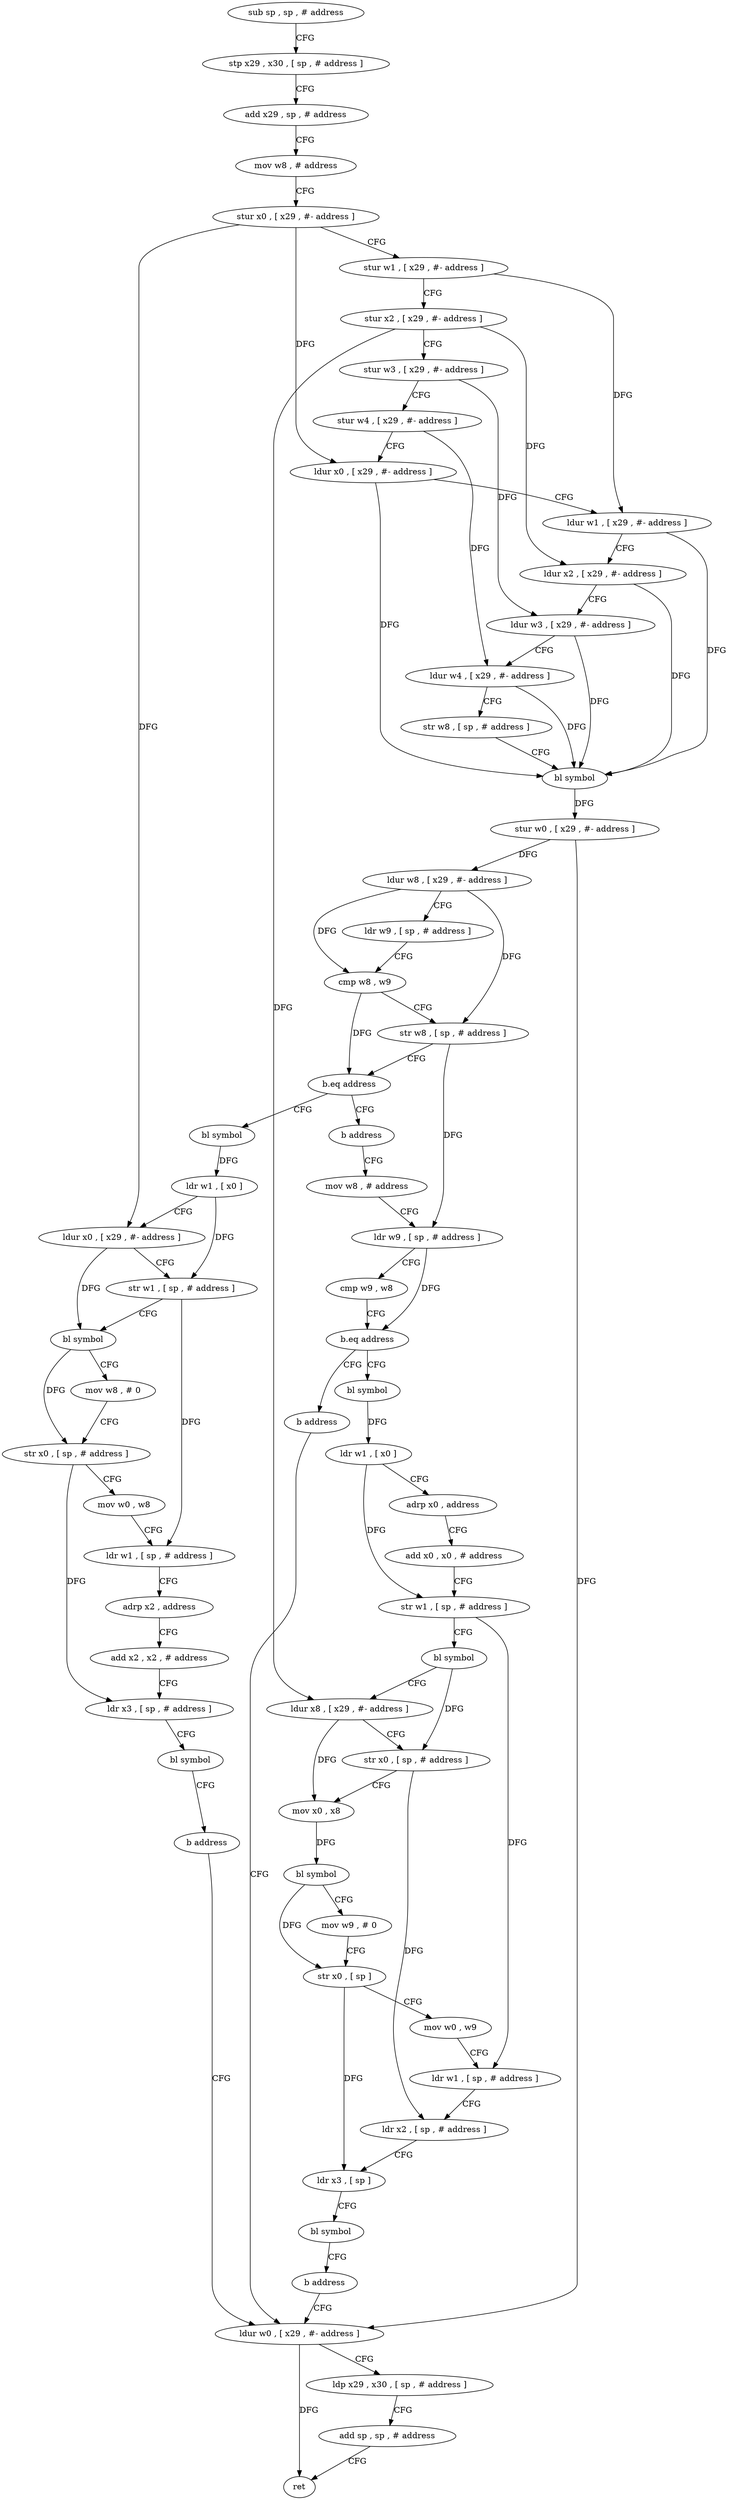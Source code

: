 digraph "func" {
"4245688" [label = "sub sp , sp , # address" ]
"4245692" [label = "stp x29 , x30 , [ sp , # address ]" ]
"4245696" [label = "add x29 , sp , # address" ]
"4245700" [label = "mov w8 , # address" ]
"4245704" [label = "stur x0 , [ x29 , #- address ]" ]
"4245708" [label = "stur w1 , [ x29 , #- address ]" ]
"4245712" [label = "stur x2 , [ x29 , #- address ]" ]
"4245716" [label = "stur w3 , [ x29 , #- address ]" ]
"4245720" [label = "stur w4 , [ x29 , #- address ]" ]
"4245724" [label = "ldur x0 , [ x29 , #- address ]" ]
"4245728" [label = "ldur w1 , [ x29 , #- address ]" ]
"4245732" [label = "ldur x2 , [ x29 , #- address ]" ]
"4245736" [label = "ldur w3 , [ x29 , #- address ]" ]
"4245740" [label = "ldur w4 , [ x29 , #- address ]" ]
"4245744" [label = "str w8 , [ sp , # address ]" ]
"4245748" [label = "bl symbol" ]
"4245752" [label = "stur w0 , [ x29 , #- address ]" ]
"4245756" [label = "ldur w8 , [ x29 , #- address ]" ]
"4245760" [label = "ldr w9 , [ sp , # address ]" ]
"4245764" [label = "cmp w8 , w9" ]
"4245768" [label = "str w8 , [ sp , # address ]" ]
"4245772" [label = "b.eq address" ]
"4245800" [label = "bl symbol" ]
"4245776" [label = "b address" ]
"4245804" [label = "ldr w1 , [ x0 ]" ]
"4245808" [label = "ldur x0 , [ x29 , #- address ]" ]
"4245812" [label = "str w1 , [ sp , # address ]" ]
"4245816" [label = "bl symbol" ]
"4245820" [label = "mov w8 , # 0" ]
"4245824" [label = "str x0 , [ sp , # address ]" ]
"4245828" [label = "mov w0 , w8" ]
"4245832" [label = "ldr w1 , [ sp , # address ]" ]
"4245836" [label = "adrp x2 , address" ]
"4245840" [label = "add x2 , x2 , # address" ]
"4245844" [label = "ldr x3 , [ sp , # address ]" ]
"4245848" [label = "bl symbol" ]
"4245852" [label = "b address" ]
"4245928" [label = "ldur w0 , [ x29 , #- address ]" ]
"4245780" [label = "mov w8 , # address" ]
"4245932" [label = "ldp x29 , x30 , [ sp , # address ]" ]
"4245936" [label = "add sp , sp , # address" ]
"4245940" [label = "ret" ]
"4245784" [label = "ldr w9 , [ sp , # address ]" ]
"4245788" [label = "cmp w9 , w8" ]
"4245792" [label = "b.eq address" ]
"4245856" [label = "bl symbol" ]
"4245796" [label = "b address" ]
"4245860" [label = "ldr w1 , [ x0 ]" ]
"4245864" [label = "adrp x0 , address" ]
"4245868" [label = "add x0 , x0 , # address" ]
"4245872" [label = "str w1 , [ sp , # address ]" ]
"4245876" [label = "bl symbol" ]
"4245880" [label = "ldur x8 , [ x29 , #- address ]" ]
"4245884" [label = "str x0 , [ sp , # address ]" ]
"4245888" [label = "mov x0 , x8" ]
"4245892" [label = "bl symbol" ]
"4245896" [label = "mov w9 , # 0" ]
"4245900" [label = "str x0 , [ sp ]" ]
"4245904" [label = "mov w0 , w9" ]
"4245908" [label = "ldr w1 , [ sp , # address ]" ]
"4245912" [label = "ldr x2 , [ sp , # address ]" ]
"4245916" [label = "ldr x3 , [ sp ]" ]
"4245920" [label = "bl symbol" ]
"4245924" [label = "b address" ]
"4245688" -> "4245692" [ label = "CFG" ]
"4245692" -> "4245696" [ label = "CFG" ]
"4245696" -> "4245700" [ label = "CFG" ]
"4245700" -> "4245704" [ label = "CFG" ]
"4245704" -> "4245708" [ label = "CFG" ]
"4245704" -> "4245724" [ label = "DFG" ]
"4245704" -> "4245808" [ label = "DFG" ]
"4245708" -> "4245712" [ label = "CFG" ]
"4245708" -> "4245728" [ label = "DFG" ]
"4245712" -> "4245716" [ label = "CFG" ]
"4245712" -> "4245732" [ label = "DFG" ]
"4245712" -> "4245880" [ label = "DFG" ]
"4245716" -> "4245720" [ label = "CFG" ]
"4245716" -> "4245736" [ label = "DFG" ]
"4245720" -> "4245724" [ label = "CFG" ]
"4245720" -> "4245740" [ label = "DFG" ]
"4245724" -> "4245728" [ label = "CFG" ]
"4245724" -> "4245748" [ label = "DFG" ]
"4245728" -> "4245732" [ label = "CFG" ]
"4245728" -> "4245748" [ label = "DFG" ]
"4245732" -> "4245736" [ label = "CFG" ]
"4245732" -> "4245748" [ label = "DFG" ]
"4245736" -> "4245740" [ label = "CFG" ]
"4245736" -> "4245748" [ label = "DFG" ]
"4245740" -> "4245744" [ label = "CFG" ]
"4245740" -> "4245748" [ label = "DFG" ]
"4245744" -> "4245748" [ label = "CFG" ]
"4245748" -> "4245752" [ label = "DFG" ]
"4245752" -> "4245756" [ label = "DFG" ]
"4245752" -> "4245928" [ label = "DFG" ]
"4245756" -> "4245760" [ label = "CFG" ]
"4245756" -> "4245764" [ label = "DFG" ]
"4245756" -> "4245768" [ label = "DFG" ]
"4245760" -> "4245764" [ label = "CFG" ]
"4245764" -> "4245768" [ label = "CFG" ]
"4245764" -> "4245772" [ label = "DFG" ]
"4245768" -> "4245772" [ label = "CFG" ]
"4245768" -> "4245784" [ label = "DFG" ]
"4245772" -> "4245800" [ label = "CFG" ]
"4245772" -> "4245776" [ label = "CFG" ]
"4245800" -> "4245804" [ label = "DFG" ]
"4245776" -> "4245780" [ label = "CFG" ]
"4245804" -> "4245808" [ label = "CFG" ]
"4245804" -> "4245812" [ label = "DFG" ]
"4245808" -> "4245812" [ label = "CFG" ]
"4245808" -> "4245816" [ label = "DFG" ]
"4245812" -> "4245816" [ label = "CFG" ]
"4245812" -> "4245832" [ label = "DFG" ]
"4245816" -> "4245820" [ label = "CFG" ]
"4245816" -> "4245824" [ label = "DFG" ]
"4245820" -> "4245824" [ label = "CFG" ]
"4245824" -> "4245828" [ label = "CFG" ]
"4245824" -> "4245844" [ label = "DFG" ]
"4245828" -> "4245832" [ label = "CFG" ]
"4245832" -> "4245836" [ label = "CFG" ]
"4245836" -> "4245840" [ label = "CFG" ]
"4245840" -> "4245844" [ label = "CFG" ]
"4245844" -> "4245848" [ label = "CFG" ]
"4245848" -> "4245852" [ label = "CFG" ]
"4245852" -> "4245928" [ label = "CFG" ]
"4245928" -> "4245932" [ label = "CFG" ]
"4245928" -> "4245940" [ label = "DFG" ]
"4245780" -> "4245784" [ label = "CFG" ]
"4245932" -> "4245936" [ label = "CFG" ]
"4245936" -> "4245940" [ label = "CFG" ]
"4245784" -> "4245788" [ label = "CFG" ]
"4245784" -> "4245792" [ label = "DFG" ]
"4245788" -> "4245792" [ label = "CFG" ]
"4245792" -> "4245856" [ label = "CFG" ]
"4245792" -> "4245796" [ label = "CFG" ]
"4245856" -> "4245860" [ label = "DFG" ]
"4245796" -> "4245928" [ label = "CFG" ]
"4245860" -> "4245864" [ label = "CFG" ]
"4245860" -> "4245872" [ label = "DFG" ]
"4245864" -> "4245868" [ label = "CFG" ]
"4245868" -> "4245872" [ label = "CFG" ]
"4245872" -> "4245876" [ label = "CFG" ]
"4245872" -> "4245908" [ label = "DFG" ]
"4245876" -> "4245880" [ label = "CFG" ]
"4245876" -> "4245884" [ label = "DFG" ]
"4245880" -> "4245884" [ label = "CFG" ]
"4245880" -> "4245888" [ label = "DFG" ]
"4245884" -> "4245888" [ label = "CFG" ]
"4245884" -> "4245912" [ label = "DFG" ]
"4245888" -> "4245892" [ label = "DFG" ]
"4245892" -> "4245896" [ label = "CFG" ]
"4245892" -> "4245900" [ label = "DFG" ]
"4245896" -> "4245900" [ label = "CFG" ]
"4245900" -> "4245904" [ label = "CFG" ]
"4245900" -> "4245916" [ label = "DFG" ]
"4245904" -> "4245908" [ label = "CFG" ]
"4245908" -> "4245912" [ label = "CFG" ]
"4245912" -> "4245916" [ label = "CFG" ]
"4245916" -> "4245920" [ label = "CFG" ]
"4245920" -> "4245924" [ label = "CFG" ]
"4245924" -> "4245928" [ label = "CFG" ]
}
